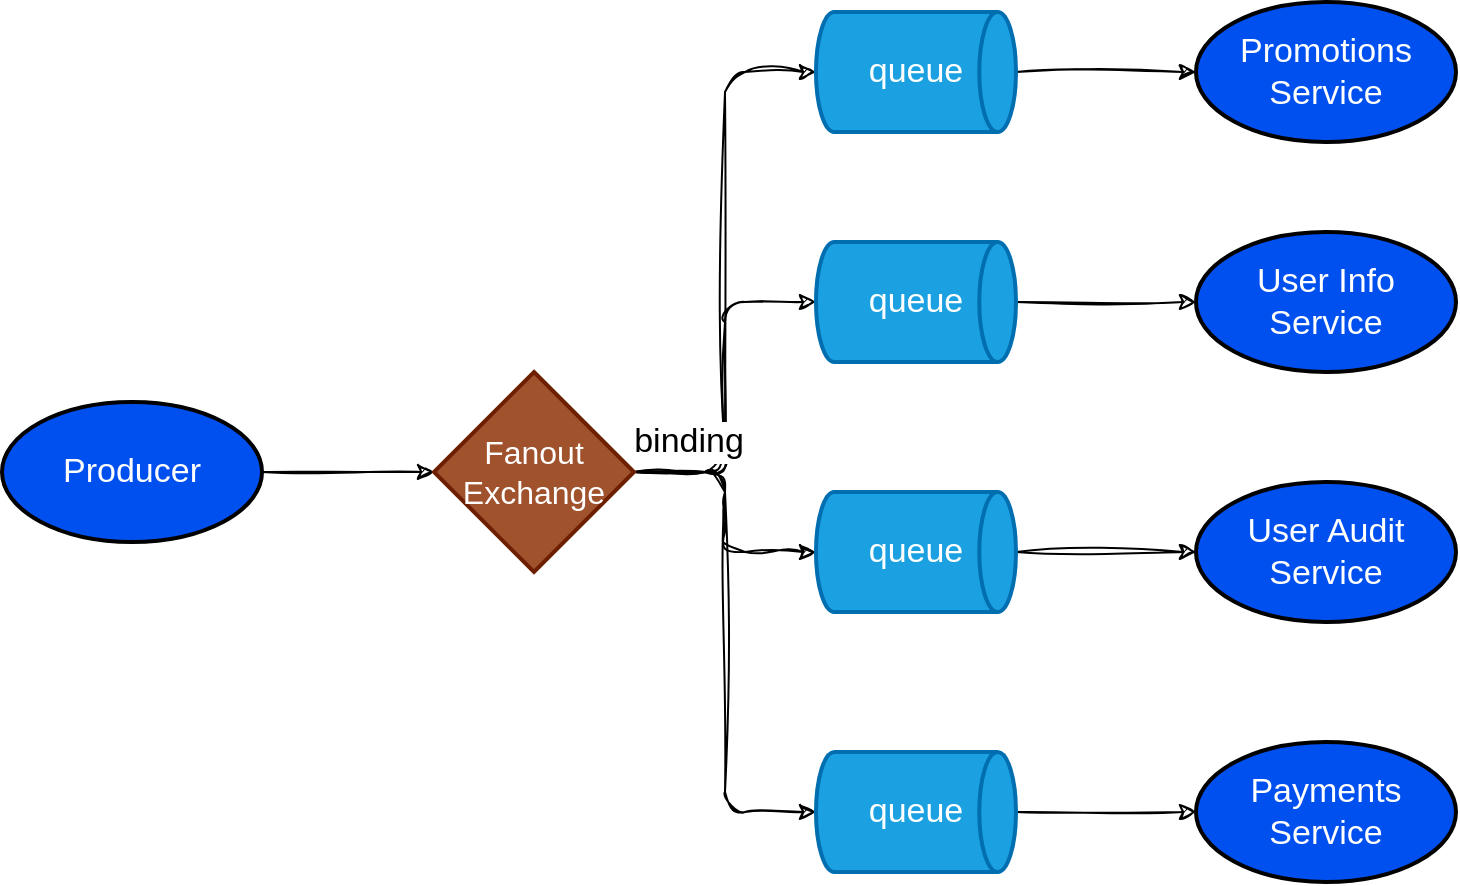 <mxfile version="21.6.8" type="github">
  <diagram id="C5RBs43oDa-KdzZeNtuy" name="Page-1">
    <mxGraphModel dx="1194" dy="707" grid="1" gridSize="10" guides="1" tooltips="1" connect="1" arrows="1" fold="1" page="1" pageScale="1" pageWidth="827" pageHeight="1169" math="0" shadow="0">
      <root>
        <mxCell id="WIyWlLk6GJQsqaUBKTNV-0" />
        <mxCell id="WIyWlLk6GJQsqaUBKTNV-1" parent="WIyWlLk6GJQsqaUBKTNV-0" />
        <mxCell id="a6C8JvheTkeWSRAmBc3o-0" style="edgeStyle=orthogonalEdgeStyle;sketch=1;hachureGap=4;jiggle=2;curveFitting=1;orthogonalLoop=1;jettySize=auto;html=1;exitX=1;exitY=0.5;exitDx=0;exitDy=0;exitPerimeter=0;entryX=0;entryY=0.5;entryDx=0;entryDy=0;entryPerimeter=0;fontFamily=Helvetica;fontSource=https%3A%2F%2Ffonts.googleapis.com%2Fcss%3Ffamily%3DArchitects%2BDaughter;fontSize=17;fontColor=#ffffff;" edge="1" parent="WIyWlLk6GJQsqaUBKTNV-1" source="a6C8JvheTkeWSRAmBc3o-1" target="a6C8JvheTkeWSRAmBc3o-7">
          <mxGeometry relative="1" as="geometry" />
        </mxCell>
        <mxCell id="a6C8JvheTkeWSRAmBc3o-1" value="Producer" style="strokeWidth=2;html=1;shape=mxgraph.flowchart.start_1;whiteSpace=wrap;fillColor=#0050ef;strokeColor=default;fontColor=#ffffff;fontSize=17;rounded=0;" vertex="1" parent="WIyWlLk6GJQsqaUBKTNV-1">
          <mxGeometry x="50" y="210" width="130" height="70" as="geometry" />
        </mxCell>
        <mxCell id="a6C8JvheTkeWSRAmBc3o-2" style="edgeStyle=orthogonalEdgeStyle;sketch=1;hachureGap=4;jiggle=2;curveFitting=1;orthogonalLoop=1;jettySize=auto;html=1;exitX=1;exitY=0.5;exitDx=0;exitDy=0;exitPerimeter=0;entryX=0;entryY=0.5;entryDx=0;entryDy=0;entryPerimeter=0;fontFamily=Helvetica;fontSource=https%3A%2F%2Ffonts.googleapis.com%2Fcss%3Ffamily%3DArchitects%2BDaughter;fontSize=17;fontColor=#ffffff;" edge="1" parent="WIyWlLk6GJQsqaUBKTNV-1" source="a6C8JvheTkeWSRAmBc3o-7" target="a6C8JvheTkeWSRAmBc3o-13">
          <mxGeometry relative="1" as="geometry" />
        </mxCell>
        <mxCell id="a6C8JvheTkeWSRAmBc3o-3" style="edgeStyle=orthogonalEdgeStyle;sketch=1;hachureGap=4;jiggle=2;curveFitting=1;orthogonalLoop=1;jettySize=auto;html=1;exitX=1;exitY=0.5;exitDx=0;exitDy=0;exitPerimeter=0;entryX=0;entryY=0.5;entryDx=0;entryDy=0;entryPerimeter=0;fontFamily=Helvetica;fontSource=https%3A%2F%2Ffonts.googleapis.com%2Fcss%3Ffamily%3DArchitects%2BDaughter;fontSize=17;fontColor=#ffffff;" edge="1" parent="WIyWlLk6GJQsqaUBKTNV-1" source="a6C8JvheTkeWSRAmBc3o-7" target="a6C8JvheTkeWSRAmBc3o-15">
          <mxGeometry relative="1" as="geometry" />
        </mxCell>
        <mxCell id="a6C8JvheTkeWSRAmBc3o-4" style="edgeStyle=orthogonalEdgeStyle;sketch=1;hachureGap=4;jiggle=2;curveFitting=1;orthogonalLoop=1;jettySize=auto;html=1;exitX=1;exitY=0.5;exitDx=0;exitDy=0;exitPerimeter=0;entryX=0;entryY=0.5;entryDx=0;entryDy=0;entryPerimeter=0;fontFamily=Helvetica;fontSource=https%3A%2F%2Ffonts.googleapis.com%2Fcss%3Ffamily%3DArchitects%2BDaughter;fontSize=17;fontColor=#ffffff;" edge="1" parent="WIyWlLk6GJQsqaUBKTNV-1" source="a6C8JvheTkeWSRAmBc3o-7" target="a6C8JvheTkeWSRAmBc3o-17">
          <mxGeometry relative="1" as="geometry" />
        </mxCell>
        <mxCell id="a6C8JvheTkeWSRAmBc3o-5" style="edgeStyle=orthogonalEdgeStyle;sketch=1;hachureGap=4;jiggle=2;curveFitting=1;orthogonalLoop=1;jettySize=auto;html=1;exitX=1;exitY=0.5;exitDx=0;exitDy=0;exitPerimeter=0;entryX=0;entryY=0.5;entryDx=0;entryDy=0;entryPerimeter=0;fontFamily=Helvetica;fontSource=https%3A%2F%2Ffonts.googleapis.com%2Fcss%3Ffamily%3DArchitects%2BDaughter;fontSize=17;fontColor=#ffffff;" edge="1" parent="WIyWlLk6GJQsqaUBKTNV-1" source="a6C8JvheTkeWSRAmBc3o-7" target="a6C8JvheTkeWSRAmBc3o-19">
          <mxGeometry relative="1" as="geometry" />
        </mxCell>
        <mxCell id="a6C8JvheTkeWSRAmBc3o-6" value="&lt;font color=&quot;#000000&quot;&gt;binding&lt;/font&gt;" style="edgeLabel;html=1;align=center;verticalAlign=middle;resizable=0;points=[];fontSize=17;fontFamily=Helvetica;fontColor=#ffffff;" vertex="1" connectable="0" parent="a6C8JvheTkeWSRAmBc3o-5">
          <mxGeometry x="-0.831" y="1" relative="1" as="geometry">
            <mxPoint x="5" y="-14" as="offset" />
          </mxGeometry>
        </mxCell>
        <mxCell id="a6C8JvheTkeWSRAmBc3o-7" value="Fanout&lt;br&gt;Exchange" style="strokeWidth=2;html=1;shape=mxgraph.flowchart.decision;whiteSpace=wrap;fillColor=#a0522d;strokeColor=#6D1F00;fontColor=#ffffff;fontSize=16;rounded=0;" vertex="1" parent="WIyWlLk6GJQsqaUBKTNV-1">
          <mxGeometry x="266" y="195" width="100" height="100" as="geometry" />
        </mxCell>
        <mxCell id="a6C8JvheTkeWSRAmBc3o-8" value="Promotions Service" style="strokeWidth=2;html=1;shape=mxgraph.flowchart.start_1;whiteSpace=wrap;fillColor=#0050ef;strokeColor=default;fontColor=#ffffff;fontSize=17;rounded=0;" vertex="1" parent="WIyWlLk6GJQsqaUBKTNV-1">
          <mxGeometry x="647" y="10" width="130" height="70" as="geometry" />
        </mxCell>
        <mxCell id="a6C8JvheTkeWSRAmBc3o-9" value="User Info Service" style="strokeWidth=2;html=1;shape=mxgraph.flowchart.start_1;whiteSpace=wrap;fillColor=#0050ef;strokeColor=default;fontColor=#ffffff;fontSize=17;rounded=0;" vertex="1" parent="WIyWlLk6GJQsqaUBKTNV-1">
          <mxGeometry x="647" y="125" width="130" height="70" as="geometry" />
        </mxCell>
        <mxCell id="a6C8JvheTkeWSRAmBc3o-10" value="User Audit Service" style="strokeWidth=2;html=1;shape=mxgraph.flowchart.start_1;whiteSpace=wrap;fillColor=#0050ef;strokeColor=default;fontColor=#ffffff;fontSize=17;rounded=0;" vertex="1" parent="WIyWlLk6GJQsqaUBKTNV-1">
          <mxGeometry x="647" y="250" width="130" height="70" as="geometry" />
        </mxCell>
        <mxCell id="a6C8JvheTkeWSRAmBc3o-11" value="Payments&lt;br&gt;Service" style="strokeWidth=2;html=1;shape=mxgraph.flowchart.start_1;whiteSpace=wrap;fillColor=#0050ef;strokeColor=default;fontColor=#ffffff;fontSize=17;rounded=0;" vertex="1" parent="WIyWlLk6GJQsqaUBKTNV-1">
          <mxGeometry x="647" y="380" width="130" height="70" as="geometry" />
        </mxCell>
        <mxCell id="a6C8JvheTkeWSRAmBc3o-12" style="edgeStyle=orthogonalEdgeStyle;sketch=1;hachureGap=4;jiggle=2;curveFitting=1;orthogonalLoop=1;jettySize=auto;html=1;exitX=1;exitY=0.5;exitDx=0;exitDy=0;exitPerimeter=0;entryX=0;entryY=0.5;entryDx=0;entryDy=0;entryPerimeter=0;fontFamily=Helvetica;fontSource=https%3A%2F%2Ffonts.googleapis.com%2Fcss%3Ffamily%3DArchitects%2BDaughter;fontSize=17;fontColor=#ffffff;" edge="1" parent="WIyWlLk6GJQsqaUBKTNV-1" source="a6C8JvheTkeWSRAmBc3o-13" target="a6C8JvheTkeWSRAmBc3o-8">
          <mxGeometry relative="1" as="geometry" />
        </mxCell>
        <mxCell id="a6C8JvheTkeWSRAmBc3o-13" value="queue" style="strokeWidth=2;html=1;shape=mxgraph.flowchart.direct_data;whiteSpace=wrap;fillColor=#1ba1e2;fontColor=#ffffff;strokeColor=#006EAF;fontSize=17;rounded=0;" vertex="1" parent="WIyWlLk6GJQsqaUBKTNV-1">
          <mxGeometry x="457" y="15" width="100" height="60" as="geometry" />
        </mxCell>
        <mxCell id="a6C8JvheTkeWSRAmBc3o-14" style="edgeStyle=orthogonalEdgeStyle;sketch=1;hachureGap=4;jiggle=2;curveFitting=1;orthogonalLoop=1;jettySize=auto;html=1;exitX=1;exitY=0.5;exitDx=0;exitDy=0;exitPerimeter=0;entryX=0;entryY=0.5;entryDx=0;entryDy=0;entryPerimeter=0;fontFamily=Helvetica;fontSource=https%3A%2F%2Ffonts.googleapis.com%2Fcss%3Ffamily%3DArchitects%2BDaughter;fontSize=17;fontColor=#ffffff;" edge="1" parent="WIyWlLk6GJQsqaUBKTNV-1" source="a6C8JvheTkeWSRAmBc3o-15" target="a6C8JvheTkeWSRAmBc3o-9">
          <mxGeometry relative="1" as="geometry" />
        </mxCell>
        <mxCell id="a6C8JvheTkeWSRAmBc3o-15" value="queue" style="strokeWidth=2;html=1;shape=mxgraph.flowchart.direct_data;whiteSpace=wrap;fillColor=#1ba1e2;fontColor=#ffffff;strokeColor=#006EAF;fontSize=17;rounded=0;" vertex="1" parent="WIyWlLk6GJQsqaUBKTNV-1">
          <mxGeometry x="457" y="130" width="100" height="60" as="geometry" />
        </mxCell>
        <mxCell id="a6C8JvheTkeWSRAmBc3o-16" style="edgeStyle=orthogonalEdgeStyle;sketch=1;hachureGap=4;jiggle=2;curveFitting=1;orthogonalLoop=1;jettySize=auto;html=1;exitX=1;exitY=0.5;exitDx=0;exitDy=0;exitPerimeter=0;entryX=0;entryY=0.5;entryDx=0;entryDy=0;entryPerimeter=0;fontFamily=Helvetica;fontSource=https%3A%2F%2Ffonts.googleapis.com%2Fcss%3Ffamily%3DArchitects%2BDaughter;fontSize=17;fontColor=#ffffff;" edge="1" parent="WIyWlLk6GJQsqaUBKTNV-1" source="a6C8JvheTkeWSRAmBc3o-17" target="a6C8JvheTkeWSRAmBc3o-10">
          <mxGeometry relative="1" as="geometry" />
        </mxCell>
        <mxCell id="a6C8JvheTkeWSRAmBc3o-17" value="queue" style="strokeWidth=2;html=1;shape=mxgraph.flowchart.direct_data;whiteSpace=wrap;fillColor=#1ba1e2;fontColor=#ffffff;strokeColor=#006EAF;fontSize=17;rounded=0;" vertex="1" parent="WIyWlLk6GJQsqaUBKTNV-1">
          <mxGeometry x="457" y="255" width="100" height="60" as="geometry" />
        </mxCell>
        <mxCell id="a6C8JvheTkeWSRAmBc3o-18" style="edgeStyle=orthogonalEdgeStyle;sketch=1;hachureGap=4;jiggle=2;curveFitting=1;orthogonalLoop=1;jettySize=auto;html=1;exitX=1;exitY=0.5;exitDx=0;exitDy=0;exitPerimeter=0;fontFamily=Helvetica;fontSource=https%3A%2F%2Ffonts.googleapis.com%2Fcss%3Ffamily%3DArchitects%2BDaughter;fontSize=17;fontColor=#ffffff;" edge="1" parent="WIyWlLk6GJQsqaUBKTNV-1" source="a6C8JvheTkeWSRAmBc3o-19" target="a6C8JvheTkeWSRAmBc3o-11">
          <mxGeometry relative="1" as="geometry" />
        </mxCell>
        <mxCell id="a6C8JvheTkeWSRAmBc3o-19" value="queue" style="strokeWidth=2;html=1;shape=mxgraph.flowchart.direct_data;whiteSpace=wrap;fillColor=#1ba1e2;fontColor=#ffffff;strokeColor=#006EAF;fontSize=17;rounded=0;" vertex="1" parent="WIyWlLk6GJQsqaUBKTNV-1">
          <mxGeometry x="457" y="385" width="100" height="60" as="geometry" />
        </mxCell>
      </root>
    </mxGraphModel>
  </diagram>
</mxfile>
